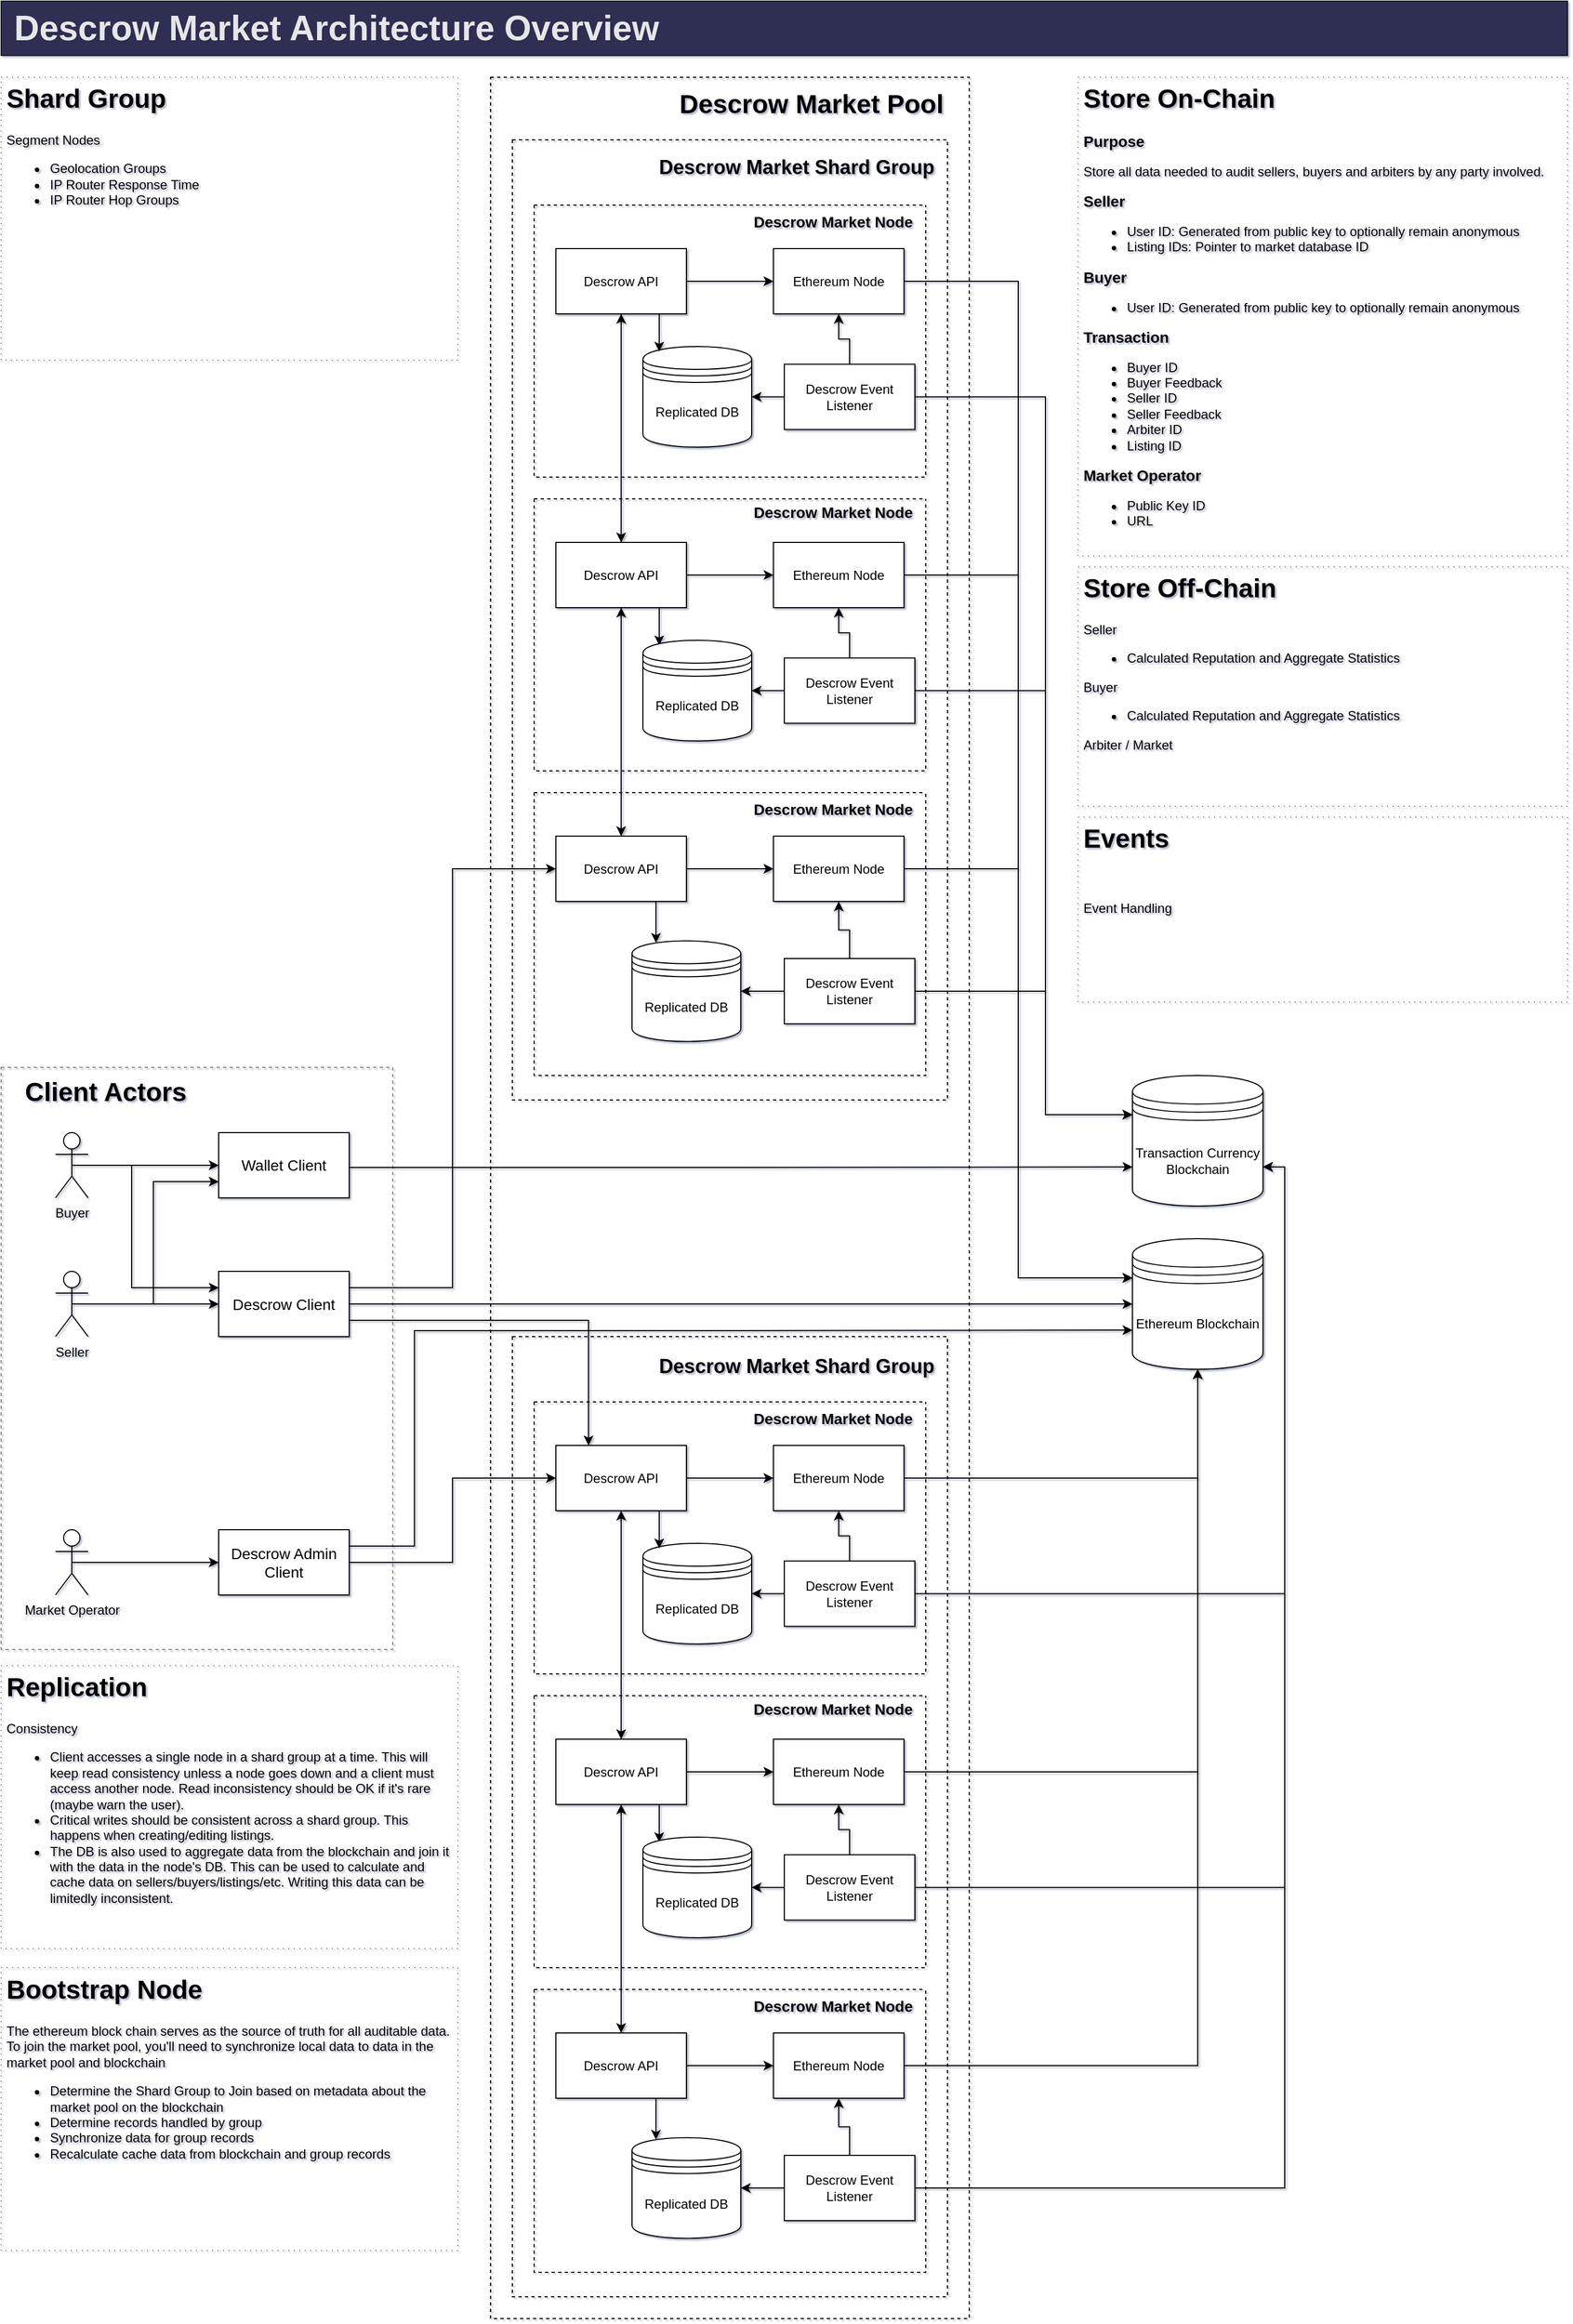 <mxfile version="20.3.0" type="device"><diagram id="4SYXTvYhCKzH0S9V3mdc" name="Page-1"><mxGraphModel dx="2426" dy="3632" grid="1" gridSize="10" guides="1" tooltips="1" connect="1" arrows="1" fold="1" page="1" pageScale="1" pageWidth="850" pageHeight="1100" background="none" math="0" shadow="1"><root><mxCell id="0"/><mxCell id="1" parent="0"/><mxCell id="bX6-dXNPpGpd5741K65w-1" value="" style="whiteSpace=wrap;html=1;dashed=1;fontSize=14;fillColor=none;strokeColor=#878787;" vertex="1" parent="1"><mxGeometry x="20" y="-1200" width="360" height="535" as="geometry"/></mxCell><mxCell id="hU6dBp0h9KIgF-U4AlRv-44" value="" style="whiteSpace=wrap;html=1;dashed=1;fontSize=14;fillColor=none;strokeColor=#000000;" parent="1" vertex="1"><mxGeometry x="470" y="-2110" width="440" height="2060" as="geometry"/></mxCell><mxCell id="CXzWnXxWSU0eWp2F25f5-41" value="" style="whiteSpace=wrap;html=1;dashed=1;fontSize=14;fillColor=none;" parent="1" vertex="1"><mxGeometry x="490" y="-952.5" width="400" height="882.5" as="geometry"/></mxCell><mxCell id="CXzWnXxWSU0eWp2F25f5-1" value="Ethereum Blockchain" style="shape=datastore;whiteSpace=wrap;html=1;" parent="1" vertex="1"><mxGeometry x="1060" y="-1042.5" width="120" height="120" as="geometry"/></mxCell><mxCell id="CXzWnXxWSU0eWp2F25f5-3" value="&lt;h1&gt;Store On-Chain&lt;/h1&gt;&lt;p&gt;&lt;span style=&quot;font-size: 14px;&quot;&gt;&lt;b&gt;Purpose&lt;/b&gt;&lt;/span&gt;&lt;/p&gt;&lt;p&gt;Store all data needed to audit sellers, buyers and arbiters by any party involved.&lt;/p&gt;&lt;p&gt;&lt;b&gt;&lt;font style=&quot;font-size: 14px;&quot;&gt;Seller&lt;/font&gt;&lt;/b&gt;&lt;/p&gt;&lt;p&gt;&lt;/p&gt;&lt;ul&gt;&lt;li&gt;User ID: Generated from public key to optionally remain anonymous&lt;/li&gt;&lt;li&gt;Listing IDs: Pointer to market database ID&lt;/li&gt;&lt;/ul&gt;&lt;p&gt;&lt;/p&gt;&lt;p&gt;&lt;b&gt;&lt;font style=&quot;font-size: 14px;&quot;&gt;Buyer&lt;/font&gt;&lt;/b&gt;&lt;/p&gt;&lt;ul&gt;&lt;li&gt;User ID: Generated from public key to optionally remain anonymous&lt;/li&gt;&lt;/ul&gt;&lt;p&gt;&lt;b&gt;&lt;font style=&quot;font-size: 14px;&quot;&gt;Transaction&lt;/font&gt;&lt;/b&gt;&lt;/p&gt;&lt;p&gt;&lt;/p&gt;&lt;ul&gt;&lt;li&gt;Buyer ID&lt;/li&gt;&lt;li&gt;Buyer Feedback&lt;/li&gt;&lt;li&gt;Seller ID&lt;/li&gt;&lt;li&gt;Seller Feedback&lt;/li&gt;&lt;li&gt;Arbiter ID&lt;/li&gt;&lt;li&gt;Listing ID&lt;/li&gt;&lt;/ul&gt;&lt;p&gt;&lt;/p&gt;&lt;p&gt;&lt;span style=&quot;font-size: 14px;&quot;&gt;&lt;b&gt;Market Operator&lt;/b&gt;&lt;/span&gt;&lt;/p&gt;&lt;p&gt;&lt;/p&gt;&lt;ul&gt;&lt;li&gt;Public Key ID&lt;/li&gt;&lt;li&gt;URL&lt;/li&gt;&lt;/ul&gt;&lt;p&gt;&lt;/p&gt;" style="text;html=1;fillColor=none;spacing=5;spacingTop=-20;whiteSpace=wrap;overflow=hidden;dashed=1;dashPattern=1 4;strokeColor=#878787;" parent="1" vertex="1"><mxGeometry x="1010" y="-2110" width="450" height="440" as="geometry"/></mxCell><mxCell id="rEeF9iGyH6-HWNjxxXI2-4" style="edgeStyle=orthogonalEdgeStyle;rounded=0;orthogonalLoop=1;jettySize=auto;html=1;exitX=0.5;exitY=0.5;exitDx=0;exitDy=0;exitPerimeter=0;entryX=0;entryY=0.5;entryDx=0;entryDy=0;" parent="1" source="CXzWnXxWSU0eWp2F25f5-11" target="CXzWnXxWSU0eWp2F25f5-84" edge="1"><mxGeometry relative="1" as="geometry"/></mxCell><mxCell id="rEeF9iGyH6-HWNjxxXI2-9" style="edgeStyle=orthogonalEdgeStyle;rounded=0;orthogonalLoop=1;jettySize=auto;html=1;exitX=0.5;exitY=0.5;exitDx=0;exitDy=0;exitPerimeter=0;entryX=0;entryY=0.25;entryDx=0;entryDy=0;" parent="1" source="CXzWnXxWSU0eWp2F25f5-11" target="CXzWnXxWSU0eWp2F25f5-27" edge="1"><mxGeometry relative="1" as="geometry"><Array as="points"><mxPoint x="140" y="-1110"/><mxPoint x="140" y="-997"/></Array></mxGeometry></mxCell><mxCell id="CXzWnXxWSU0eWp2F25f5-11" value="Buyer" style="shape=umlActor;verticalLabelPosition=bottom;verticalAlign=top;html=1;outlineConnect=0;" parent="1" vertex="1"><mxGeometry x="70" y="-1140" width="30" height="60" as="geometry"/></mxCell><mxCell id="rEeF9iGyH6-HWNjxxXI2-5" style="edgeStyle=orthogonalEdgeStyle;rounded=0;orthogonalLoop=1;jettySize=auto;html=1;exitX=0.5;exitY=0.5;exitDx=0;exitDy=0;exitPerimeter=0;entryX=0;entryY=0.5;entryDx=0;entryDy=0;" parent="1" source="CXzWnXxWSU0eWp2F25f5-13" target="CXzWnXxWSU0eWp2F25f5-27" edge="1"><mxGeometry relative="1" as="geometry"/></mxCell><mxCell id="rEeF9iGyH6-HWNjxxXI2-7" style="edgeStyle=orthogonalEdgeStyle;rounded=0;orthogonalLoop=1;jettySize=auto;html=1;exitX=0.5;exitY=0.5;exitDx=0;exitDy=0;exitPerimeter=0;entryX=0;entryY=0.75;entryDx=0;entryDy=0;" parent="1" source="CXzWnXxWSU0eWp2F25f5-13" target="CXzWnXxWSU0eWp2F25f5-84" edge="1"><mxGeometry relative="1" as="geometry"/></mxCell><mxCell id="CXzWnXxWSU0eWp2F25f5-13" value="Seller" style="shape=umlActor;verticalLabelPosition=bottom;verticalAlign=top;html=1;outlineConnect=0;" parent="1" vertex="1"><mxGeometry x="70" y="-1012.5" width="30" height="60" as="geometry"/></mxCell><mxCell id="CXzWnXxWSU0eWp2F25f5-15" value="&lt;h1&gt;Store Off-Chain&lt;/h1&gt;&lt;p&gt;Seller&lt;/p&gt;&lt;p&gt;&lt;/p&gt;&lt;ul&gt;&lt;li&gt;&lt;span style=&quot;background-color: initial;&quot;&gt;Calculated Reputation and Aggregate Statistics&lt;/span&gt;&lt;/li&gt;&lt;/ul&gt;&lt;p&gt;&lt;/p&gt;&lt;p&gt;&lt;/p&gt;&lt;p&gt;Buyer&lt;/p&gt;&lt;ul&gt;&lt;li&gt;Calculated Reputation and Aggregate Statistics&lt;/li&gt;&lt;/ul&gt;&lt;p&gt;Arbiter / Market&lt;/p&gt;&lt;p&gt;&lt;br&gt;&lt;/p&gt;&lt;p&gt;&lt;br&gt;&lt;/p&gt;" style="text;html=1;fillColor=none;spacing=5;spacingTop=-20;whiteSpace=wrap;overflow=hidden;dashed=1;dashPattern=1 4;strokeColor=#878787;" parent="1" vertex="1"><mxGeometry x="1010" y="-1660" width="450" height="220" as="geometry"/></mxCell><mxCell id="CXzWnXxWSU0eWp2F25f5-31" style="edgeStyle=orthogonalEdgeStyle;orthogonalLoop=1;jettySize=auto;html=1;exitX=1;exitY=0.5;exitDx=0;exitDy=0;entryX=0;entryY=0.5;entryDx=0;entryDy=0;fontSize=14;rounded=0;" parent="1" source="CXzWnXxWSU0eWp2F25f5-27" target="CXzWnXxWSU0eWp2F25f5-1" edge="1"><mxGeometry relative="1" as="geometry"/></mxCell><mxCell id="CXzWnXxWSU0eWp2F25f5-80" style="edgeStyle=orthogonalEdgeStyle;orthogonalLoop=1;jettySize=auto;html=1;exitX=1;exitY=0.75;exitDx=0;exitDy=0;entryX=0.25;entryY=0;entryDx=0;entryDy=0;fontSize=14;rounded=0;" parent="1" source="CXzWnXxWSU0eWp2F25f5-27" target="CXzWnXxWSU0eWp2F25f5-21" edge="1"><mxGeometry relative="1" as="geometry"/></mxCell><mxCell id="hU6dBp0h9KIgF-U4AlRv-48" style="edgeStyle=orthogonalEdgeStyle;orthogonalLoop=1;jettySize=auto;html=1;exitX=1;exitY=0.25;exitDx=0;exitDy=0;entryX=0;entryY=0.5;entryDx=0;entryDy=0;fontSize=24;rounded=0;" parent="1" source="CXzWnXxWSU0eWp2F25f5-27" target="hU6dBp0h9KIgF-U4AlRv-24" edge="1"><mxGeometry relative="1" as="geometry"/></mxCell><mxCell id="CXzWnXxWSU0eWp2F25f5-27" value="&lt;span style=&quot;font-weight: normal;&quot;&gt;Descrow Client&lt;/span&gt;" style="whiteSpace=wrap;html=1;fontSize=14;fontStyle=1;" parent="1" vertex="1"><mxGeometry x="220" y="-1012.5" width="120" height="60" as="geometry"/></mxCell><mxCell id="CXzWnXxWSU0eWp2F25f5-37" value="" style="swimlane;startSize=0;fontSize=14;dashed=1;fillColor=none;" parent="1" vertex="1"><mxGeometry x="510" y="-892.5" width="360" height="250" as="geometry"/></mxCell><mxCell id="CXzWnXxWSU0eWp2F25f5-21" value="Descrow API" style="whiteSpace=wrap;html=1;" parent="CXzWnXxWSU0eWp2F25f5-37" vertex="1"><mxGeometry x="20" y="40" width="120" height="60" as="geometry"/></mxCell><mxCell id="CXzWnXxWSU0eWp2F25f5-10" value="Ethereum Node" style="whiteSpace=wrap;html=1;" parent="CXzWnXxWSU0eWp2F25f5-37" vertex="1"><mxGeometry x="220" y="40" width="120" height="60" as="geometry"/></mxCell><mxCell id="CXzWnXxWSU0eWp2F25f5-33" style="edgeStyle=orthogonalEdgeStyle;orthogonalLoop=1;jettySize=auto;html=1;exitX=1;exitY=0.5;exitDx=0;exitDy=0;entryX=0;entryY=0.5;entryDx=0;entryDy=0;fontSize=14;rounded=0;" parent="CXzWnXxWSU0eWp2F25f5-37" source="CXzWnXxWSU0eWp2F25f5-21" target="CXzWnXxWSU0eWp2F25f5-10" edge="1"><mxGeometry relative="1" as="geometry"/></mxCell><mxCell id="CXzWnXxWSU0eWp2F25f5-2" value="Replicated DB" style="shape=datastore;whiteSpace=wrap;html=1;" parent="CXzWnXxWSU0eWp2F25f5-37" vertex="1"><mxGeometry x="100" y="130" width="100" height="92.5" as="geometry"/></mxCell><mxCell id="CXzWnXxWSU0eWp2F25f5-38" value="&lt;b&gt;Descrow Market Node&lt;/b&gt;" style="text;html=1;strokeColor=none;fillColor=none;align=right;verticalAlign=middle;whiteSpace=wrap;fontSize=14;" parent="CXzWnXxWSU0eWp2F25f5-37" vertex="1"><mxGeometry x="200" width="150" height="30" as="geometry"/></mxCell><mxCell id="CXzWnXxWSU0eWp2F25f5-90" style="edgeStyle=orthogonalEdgeStyle;orthogonalLoop=1;jettySize=auto;html=1;exitX=0.75;exitY=1;exitDx=0;exitDy=0;entryX=0.15;entryY=0.05;entryDx=0;entryDy=0;fontSize=14;entryPerimeter=0;rounded=0;" parent="CXzWnXxWSU0eWp2F25f5-37" source="CXzWnXxWSU0eWp2F25f5-21" target="CXzWnXxWSU0eWp2F25f5-2" edge="1"><mxGeometry relative="1" as="geometry"><mxPoint x="110" y="120" as="sourcePoint"/><mxPoint x="110" y="330" as="targetPoint"/></mxGeometry></mxCell><mxCell id="CXzWnXxWSU0eWp2F25f5-134" style="edgeStyle=orthogonalEdgeStyle;orthogonalLoop=1;jettySize=auto;html=1;exitX=0.5;exitY=0;exitDx=0;exitDy=0;entryX=0.5;entryY=1;entryDx=0;entryDy=0;fontSize=16;rounded=0;" parent="CXzWnXxWSU0eWp2F25f5-37" source="CXzWnXxWSU0eWp2F25f5-132" target="CXzWnXxWSU0eWp2F25f5-10" edge="1"><mxGeometry relative="1" as="geometry"/></mxCell><mxCell id="CXzWnXxWSU0eWp2F25f5-132" value="Descrow Event Listener" style="whiteSpace=wrap;html=1;" parent="CXzWnXxWSU0eWp2F25f5-37" vertex="1"><mxGeometry x="230" y="146.25" width="120" height="60" as="geometry"/></mxCell><mxCell id="CXzWnXxWSU0eWp2F25f5-133" style="edgeStyle=orthogonalEdgeStyle;orthogonalLoop=1;jettySize=auto;html=1;exitX=0;exitY=0.5;exitDx=0;exitDy=0;entryX=1;entryY=0.5;entryDx=0;entryDy=0;fontSize=16;rounded=0;" parent="CXzWnXxWSU0eWp2F25f5-37" source="CXzWnXxWSU0eWp2F25f5-132" target="CXzWnXxWSU0eWp2F25f5-2" edge="1"><mxGeometry relative="1" as="geometry"/></mxCell><mxCell id="CXzWnXxWSU0eWp2F25f5-35" style="edgeStyle=orthogonalEdgeStyle;orthogonalLoop=1;jettySize=auto;html=1;exitX=1;exitY=0.5;exitDx=0;exitDy=0;entryX=0.5;entryY=1;entryDx=0;entryDy=0;fontSize=14;rounded=0;" parent="1" source="CXzWnXxWSU0eWp2F25f5-10" target="CXzWnXxWSU0eWp2F25f5-1" edge="1"><mxGeometry relative="1" as="geometry"/></mxCell><mxCell id="CXzWnXxWSU0eWp2F25f5-42" value="&lt;b style=&quot;font-size: 18px;&quot;&gt;&lt;font style=&quot;font-size: 18px;&quot;&gt;Descrow Market Shard Group&lt;/font&gt;&lt;/b&gt;" style="text;html=1;strokeColor=none;fillColor=none;align=right;verticalAlign=middle;whiteSpace=wrap;fontSize=18;" parent="1" vertex="1"><mxGeometry x="620" y="-940" width="260" height="30" as="geometry"/></mxCell><mxCell id="CXzWnXxWSU0eWp2F25f5-57" value="" style="swimlane;startSize=0;fontSize=14;dashed=1;fillColor=none;" parent="1" vertex="1"><mxGeometry x="510" y="-622.5" width="360" height="250" as="geometry"/></mxCell><mxCell id="CXzWnXxWSU0eWp2F25f5-135" style="edgeStyle=orthogonalEdgeStyle;orthogonalLoop=1;jettySize=auto;html=1;exitX=0.75;exitY=1;exitDx=0;exitDy=0;entryX=0.15;entryY=0.05;entryDx=0;entryDy=0;entryPerimeter=0;fontSize=16;rounded=0;" parent="CXzWnXxWSU0eWp2F25f5-57" source="CXzWnXxWSU0eWp2F25f5-58" target="CXzWnXxWSU0eWp2F25f5-62" edge="1"><mxGeometry relative="1" as="geometry"/></mxCell><mxCell id="CXzWnXxWSU0eWp2F25f5-58" value="Descrow API" style="whiteSpace=wrap;html=1;" parent="CXzWnXxWSU0eWp2F25f5-57" vertex="1"><mxGeometry x="20" y="40" width="120" height="60" as="geometry"/></mxCell><mxCell id="CXzWnXxWSU0eWp2F25f5-59" value="Ethereum Node" style="whiteSpace=wrap;html=1;" parent="CXzWnXxWSU0eWp2F25f5-57" vertex="1"><mxGeometry x="220" y="40" width="120" height="60" as="geometry"/></mxCell><mxCell id="CXzWnXxWSU0eWp2F25f5-60" style="edgeStyle=orthogonalEdgeStyle;orthogonalLoop=1;jettySize=auto;html=1;exitX=1;exitY=0.5;exitDx=0;exitDy=0;entryX=0;entryY=0.5;entryDx=0;entryDy=0;fontSize=14;rounded=0;" parent="CXzWnXxWSU0eWp2F25f5-57" source="CXzWnXxWSU0eWp2F25f5-58" target="CXzWnXxWSU0eWp2F25f5-59" edge="1"><mxGeometry relative="1" as="geometry"/></mxCell><mxCell id="CXzWnXxWSU0eWp2F25f5-62" value="Replicated DB" style="shape=datastore;whiteSpace=wrap;html=1;" parent="CXzWnXxWSU0eWp2F25f5-57" vertex="1"><mxGeometry x="100" y="130" width="100" height="92.5" as="geometry"/></mxCell><mxCell id="CXzWnXxWSU0eWp2F25f5-142" style="edgeStyle=orthogonalEdgeStyle;orthogonalLoop=1;jettySize=auto;html=1;exitX=0.5;exitY=0;exitDx=0;exitDy=0;entryX=0.5;entryY=1;entryDx=0;entryDy=0;fontSize=16;rounded=0;" parent="CXzWnXxWSU0eWp2F25f5-57" source="CXzWnXxWSU0eWp2F25f5-136" target="CXzWnXxWSU0eWp2F25f5-59" edge="1"><mxGeometry relative="1" as="geometry"/></mxCell><mxCell id="CXzWnXxWSU0eWp2F25f5-143" style="edgeStyle=orthogonalEdgeStyle;orthogonalLoop=1;jettySize=auto;html=1;exitX=0;exitY=0.5;exitDx=0;exitDy=0;entryX=1;entryY=0.5;entryDx=0;entryDy=0;fontSize=16;rounded=0;" parent="CXzWnXxWSU0eWp2F25f5-57" source="CXzWnXxWSU0eWp2F25f5-136" target="CXzWnXxWSU0eWp2F25f5-62" edge="1"><mxGeometry relative="1" as="geometry"/></mxCell><mxCell id="CXzWnXxWSU0eWp2F25f5-136" value="Descrow Event Listener" style="whiteSpace=wrap;html=1;" parent="CXzWnXxWSU0eWp2F25f5-57" vertex="1"><mxGeometry x="230" y="146.25" width="120" height="60" as="geometry"/></mxCell><mxCell id="hU6dBp0h9KIgF-U4AlRv-46" value="Descrow Market Node" style="text;html=1;strokeColor=none;fillColor=none;align=right;verticalAlign=middle;whiteSpace=wrap;fontSize=14;fontStyle=1;" parent="CXzWnXxWSU0eWp2F25f5-57" vertex="1"><mxGeometry x="200" y="-2.5" width="150" height="30" as="geometry"/></mxCell><mxCell id="CXzWnXxWSU0eWp2F25f5-71" value="" style="swimlane;startSize=0;fontSize=14;dashed=1;fillColor=none;" parent="1" vertex="1"><mxGeometry x="510" y="-352.5" width="360" height="260" as="geometry"/></mxCell><mxCell id="CXzWnXxWSU0eWp2F25f5-72" value="Descrow API" style="whiteSpace=wrap;html=1;" parent="CXzWnXxWSU0eWp2F25f5-71" vertex="1"><mxGeometry x="20" y="40" width="120" height="60" as="geometry"/></mxCell><mxCell id="CXzWnXxWSU0eWp2F25f5-73" value="Ethereum Node" style="whiteSpace=wrap;html=1;" parent="CXzWnXxWSU0eWp2F25f5-71" vertex="1"><mxGeometry x="220" y="40" width="120" height="60" as="geometry"/></mxCell><mxCell id="CXzWnXxWSU0eWp2F25f5-74" style="edgeStyle=orthogonalEdgeStyle;orthogonalLoop=1;jettySize=auto;html=1;exitX=1;exitY=0.5;exitDx=0;exitDy=0;entryX=0;entryY=0.5;entryDx=0;entryDy=0;fontSize=14;rounded=0;" parent="CXzWnXxWSU0eWp2F25f5-71" source="CXzWnXxWSU0eWp2F25f5-72" target="CXzWnXxWSU0eWp2F25f5-73" edge="1"><mxGeometry relative="1" as="geometry"/></mxCell><mxCell id="CXzWnXxWSU0eWp2F25f5-75" style="edgeStyle=orthogonalEdgeStyle;orthogonalLoop=1;jettySize=auto;html=1;exitX=0.75;exitY=1;exitDx=0;exitDy=0;entryX=0.22;entryY=0.019;entryDx=0;entryDy=0;fontSize=14;entryPerimeter=0;rounded=0;" parent="CXzWnXxWSU0eWp2F25f5-71" source="CXzWnXxWSU0eWp2F25f5-72" target="CXzWnXxWSU0eWp2F25f5-76" edge="1"><mxGeometry relative="1" as="geometry"/></mxCell><mxCell id="CXzWnXxWSU0eWp2F25f5-76" value="Replicated DB" style="shape=datastore;whiteSpace=wrap;html=1;" parent="CXzWnXxWSU0eWp2F25f5-71" vertex="1"><mxGeometry x="90" y="136.25" width="100" height="92.5" as="geometry"/></mxCell><mxCell id="CXzWnXxWSU0eWp2F25f5-77" value="Descrow Market Node" style="text;html=1;strokeColor=none;fillColor=none;align=center;verticalAlign=middle;whiteSpace=wrap;fontSize=14;fontStyle=1;" parent="CXzWnXxWSU0eWp2F25f5-71" vertex="1"><mxGeometry x="200" width="150" height="30" as="geometry"/></mxCell><mxCell id="CXzWnXxWSU0eWp2F25f5-137" value="Descrow Event Listener" style="whiteSpace=wrap;html=1;" parent="CXzWnXxWSU0eWp2F25f5-71" vertex="1"><mxGeometry x="230" y="152.5" width="120" height="60" as="geometry"/></mxCell><mxCell id="CXzWnXxWSU0eWp2F25f5-140" style="edgeStyle=orthogonalEdgeStyle;orthogonalLoop=1;jettySize=auto;html=1;exitX=0;exitY=0.5;exitDx=0;exitDy=0;entryX=1;entryY=0.5;entryDx=0;entryDy=0;fontSize=16;rounded=0;" parent="CXzWnXxWSU0eWp2F25f5-71" source="CXzWnXxWSU0eWp2F25f5-137" target="CXzWnXxWSU0eWp2F25f5-76" edge="1"><mxGeometry relative="1" as="geometry"/></mxCell><mxCell id="CXzWnXxWSU0eWp2F25f5-141" style="edgeStyle=orthogonalEdgeStyle;orthogonalLoop=1;jettySize=auto;html=1;exitX=0.5;exitY=0;exitDx=0;exitDy=0;entryX=0.5;entryY=1;entryDx=0;entryDy=0;fontSize=16;rounded=0;" parent="CXzWnXxWSU0eWp2F25f5-71" source="CXzWnXxWSU0eWp2F25f5-137" target="CXzWnXxWSU0eWp2F25f5-73" edge="1"><mxGeometry relative="1" as="geometry"/></mxCell><mxCell id="CXzWnXxWSU0eWp2F25f5-83" value="Transaction Currency Blockchain" style="shape=datastore;whiteSpace=wrap;html=1;" parent="1" vertex="1"><mxGeometry x="1060" y="-1192.5" width="120" height="120" as="geometry"/></mxCell><mxCell id="CXzWnXxWSU0eWp2F25f5-96" style="edgeStyle=orthogonalEdgeStyle;orthogonalLoop=1;jettySize=auto;html=1;exitX=1;exitY=0.5;exitDx=0;exitDy=0;entryX=0;entryY=0.7;entryDx=0;entryDy=0;fontSize=16;rounded=0;" parent="1" source="CXzWnXxWSU0eWp2F25f5-84" target="CXzWnXxWSU0eWp2F25f5-83" edge="1"><mxGeometry relative="1" as="geometry"><Array as="points"><mxPoint x="340" y="-1108"/><mxPoint x="700" y="-1108"/></Array></mxGeometry></mxCell><mxCell id="CXzWnXxWSU0eWp2F25f5-84" value="Wallet Client" style="whiteSpace=wrap;html=1;fontSize=14;" parent="1" vertex="1"><mxGeometry x="220" y="-1140" width="120" height="60" as="geometry"/></mxCell><mxCell id="CXzWnXxWSU0eWp2F25f5-85" style="edgeStyle=orthogonalEdgeStyle;orthogonalLoop=1;jettySize=auto;html=1;exitX=1;exitY=0.5;exitDx=0;exitDy=0;entryX=0.5;entryY=1;entryDx=0;entryDy=0;fontSize=14;rounded=0;" parent="1" source="CXzWnXxWSU0eWp2F25f5-59" target="CXzWnXxWSU0eWp2F25f5-1" edge="1"><mxGeometry relative="1" as="geometry"/></mxCell><mxCell id="CXzWnXxWSU0eWp2F25f5-86" style="edgeStyle=orthogonalEdgeStyle;orthogonalLoop=1;jettySize=auto;html=1;exitX=1;exitY=0.5;exitDx=0;exitDy=0;fontSize=14;entryX=0.5;entryY=1;entryDx=0;entryDy=0;rounded=0;" parent="1" source="CXzWnXxWSU0eWp2F25f5-73" target="CXzWnXxWSU0eWp2F25f5-1" edge="1"><mxGeometry relative="1" as="geometry"><mxPoint x="970" y="-920" as="targetPoint"/></mxGeometry></mxCell><mxCell id="CXzWnXxWSU0eWp2F25f5-34" style="edgeStyle=orthogonalEdgeStyle;orthogonalLoop=1;jettySize=auto;html=1;exitX=0.5;exitY=1;exitDx=0;exitDy=0;entryX=0.5;entryY=0;entryDx=0;entryDy=0;fontSize=14;rounded=0;" parent="1" source="CXzWnXxWSU0eWp2F25f5-21" target="CXzWnXxWSU0eWp2F25f5-58" edge="1"><mxGeometry relative="1" as="geometry"/></mxCell><mxCell id="CXzWnXxWSU0eWp2F25f5-91" style="edgeStyle=orthogonalEdgeStyle;orthogonalLoop=1;jettySize=auto;html=1;exitX=0.5;exitY=0;exitDx=0;exitDy=0;entryX=0.5;entryY=1;entryDx=0;entryDy=0;fontSize=14;rounded=0;" parent="1" source="CXzWnXxWSU0eWp2F25f5-58" target="CXzWnXxWSU0eWp2F25f5-21" edge="1"><mxGeometry relative="1" as="geometry"/></mxCell><mxCell id="CXzWnXxWSU0eWp2F25f5-92" style="edgeStyle=orthogonalEdgeStyle;orthogonalLoop=1;jettySize=auto;html=1;exitX=0.5;exitY=1;exitDx=0;exitDy=0;entryX=0.5;entryY=0;entryDx=0;entryDy=0;fontSize=14;rounded=0;" parent="1" source="CXzWnXxWSU0eWp2F25f5-58" target="CXzWnXxWSU0eWp2F25f5-72" edge="1"><mxGeometry relative="1" as="geometry"/></mxCell><mxCell id="CXzWnXxWSU0eWp2F25f5-93" style="edgeStyle=orthogonalEdgeStyle;orthogonalLoop=1;jettySize=auto;html=1;exitX=0.5;exitY=0;exitDx=0;exitDy=0;entryX=0.5;entryY=1;entryDx=0;entryDy=0;fontSize=14;rounded=0;" parent="1" source="CXzWnXxWSU0eWp2F25f5-72" target="CXzWnXxWSU0eWp2F25f5-58" edge="1"><mxGeometry relative="1" as="geometry"/></mxCell><mxCell id="CXzWnXxWSU0eWp2F25f5-99" style="edgeStyle=orthogonalEdgeStyle;orthogonalLoop=1;jettySize=auto;html=1;exitX=0.5;exitY=0.5;exitDx=0;exitDy=0;exitPerimeter=0;entryX=0;entryY=0.5;entryDx=0;entryDy=0;fontSize=16;rounded=0;" parent="1" source="CXzWnXxWSU0eWp2F25f5-14" target="CXzWnXxWSU0eWp2F25f5-98" edge="1"><mxGeometry relative="1" as="geometry"/></mxCell><mxCell id="CXzWnXxWSU0eWp2F25f5-14" value="Market Operator" style="shape=umlActor;verticalLabelPosition=bottom;verticalAlign=top;html=1;outlineConnect=0;" parent="1" vertex="1"><mxGeometry x="70" y="-775" width="30" height="60" as="geometry"/></mxCell><mxCell id="CXzWnXxWSU0eWp2F25f5-100" style="edgeStyle=orthogonalEdgeStyle;orthogonalLoop=1;jettySize=auto;html=1;exitX=1;exitY=0.5;exitDx=0;exitDy=0;entryX=0;entryY=0.5;entryDx=0;entryDy=0;fontSize=16;rounded=0;" parent="1" source="CXzWnXxWSU0eWp2F25f5-98" target="CXzWnXxWSU0eWp2F25f5-21" edge="1"><mxGeometry relative="1" as="geometry"/></mxCell><mxCell id="tn50CJPxoKOETZfmNagI-6" style="edgeStyle=orthogonalEdgeStyle;rounded=0;orthogonalLoop=1;jettySize=auto;html=1;exitX=1;exitY=0.25;exitDx=0;exitDy=0;entryX=0;entryY=0.7;entryDx=0;entryDy=0;fontSize=32;endArrow=classic;startSize=6;endSize=6;endFill=1;" parent="1" source="CXzWnXxWSU0eWp2F25f5-98" target="CXzWnXxWSU0eWp2F25f5-1" edge="1"><mxGeometry relative="1" as="geometry"><Array as="points"><mxPoint x="400" y="-760"/><mxPoint x="400" y="-958"/><mxPoint x="700" y="-958"/></Array></mxGeometry></mxCell><mxCell id="CXzWnXxWSU0eWp2F25f5-98" value="Descrow Admin Client" style="whiteSpace=wrap;html=1;fontSize=14;" parent="1" vertex="1"><mxGeometry x="220" y="-775" width="120" height="60" as="geometry"/></mxCell><mxCell id="CXzWnXxWSU0eWp2F25f5-101" value="&lt;h1&gt;Replication&lt;/h1&gt;&lt;p&gt;Consistency&lt;/p&gt;&lt;p&gt;&lt;/p&gt;&lt;ul&gt;&lt;li&gt;Client accesses a single node in a shard group at a time. This will keep read consistency unless a node goes down and a client must access another node. Read inconsistency should be OK if it's rare (maybe warn the user).&lt;/li&gt;&lt;li&gt;Critical writes should be consistent across a shard group. This happens when creating/editing listings.&lt;/li&gt;&lt;li&gt;The DB is also used to aggregate data from the blockchain and join it with the data in the node's DB. This can be used to calculate and cache data on sellers/buyers/listings/etc. Writing this data can be limitedly inconsistent.&lt;/li&gt;&lt;/ul&gt;&lt;p&gt;&lt;/p&gt;" style="text;html=1;fillColor=none;spacing=5;spacingTop=-20;whiteSpace=wrap;overflow=hidden;dashed=1;dashPattern=1 4;strokeColor=#878787;fillStyle=auto;gradientColor=none;" parent="1" vertex="1"><mxGeometry x="20" y="-650" width="420" height="260" as="geometry"/></mxCell><mxCell id="hU6dBp0h9KIgF-U4AlRv-1" value="" style="whiteSpace=wrap;html=1;dashed=1;fontSize=14;fillColor=none;" parent="1" vertex="1"><mxGeometry x="490" y="-2052.5" width="400" height="882.5" as="geometry"/></mxCell><mxCell id="hU6dBp0h9KIgF-U4AlRv-2" value="" style="swimlane;startSize=0;fontSize=14;dashed=1;fillColor=none;" parent="1" vertex="1"><mxGeometry x="510" y="-1992.5" width="360" height="250" as="geometry"/></mxCell><mxCell id="hU6dBp0h9KIgF-U4AlRv-3" value="Descrow API" style="whiteSpace=wrap;html=1;" parent="hU6dBp0h9KIgF-U4AlRv-2" vertex="1"><mxGeometry x="20" y="40" width="120" height="60" as="geometry"/></mxCell><mxCell id="hU6dBp0h9KIgF-U4AlRv-4" value="Ethereum Node" style="whiteSpace=wrap;html=1;" parent="hU6dBp0h9KIgF-U4AlRv-2" vertex="1"><mxGeometry x="220" y="40" width="120" height="60" as="geometry"/></mxCell><mxCell id="hU6dBp0h9KIgF-U4AlRv-5" style="edgeStyle=orthogonalEdgeStyle;orthogonalLoop=1;jettySize=auto;html=1;exitX=1;exitY=0.5;exitDx=0;exitDy=0;entryX=0;entryY=0.5;entryDx=0;entryDy=0;fontSize=14;rounded=0;" parent="hU6dBp0h9KIgF-U4AlRv-2" source="hU6dBp0h9KIgF-U4AlRv-3" target="hU6dBp0h9KIgF-U4AlRv-4" edge="1"><mxGeometry relative="1" as="geometry"/></mxCell><mxCell id="hU6dBp0h9KIgF-U4AlRv-6" value="Replicated DB" style="shape=datastore;whiteSpace=wrap;html=1;" parent="hU6dBp0h9KIgF-U4AlRv-2" vertex="1"><mxGeometry x="100" y="130" width="100" height="92.5" as="geometry"/></mxCell><mxCell id="hU6dBp0h9KIgF-U4AlRv-7" value="Descrow Market Node" style="text;html=1;strokeColor=none;fillColor=none;align=center;verticalAlign=middle;whiteSpace=wrap;fontSize=14;fontStyle=1;" parent="hU6dBp0h9KIgF-U4AlRv-2" vertex="1"><mxGeometry x="200" width="150" height="30" as="geometry"/></mxCell><mxCell id="hU6dBp0h9KIgF-U4AlRv-8" style="edgeStyle=orthogonalEdgeStyle;orthogonalLoop=1;jettySize=auto;html=1;exitX=0.75;exitY=1;exitDx=0;exitDy=0;entryX=0.15;entryY=0.05;entryDx=0;entryDy=0;fontSize=14;entryPerimeter=0;rounded=0;" parent="hU6dBp0h9KIgF-U4AlRv-2" source="hU6dBp0h9KIgF-U4AlRv-3" target="hU6dBp0h9KIgF-U4AlRv-6" edge="1"><mxGeometry relative="1" as="geometry"><mxPoint x="110" y="120" as="sourcePoint"/><mxPoint x="110" y="330" as="targetPoint"/></mxGeometry></mxCell><mxCell id="hU6dBp0h9KIgF-U4AlRv-9" style="edgeStyle=orthogonalEdgeStyle;orthogonalLoop=1;jettySize=auto;html=1;exitX=0.5;exitY=0;exitDx=0;exitDy=0;entryX=0.5;entryY=1;entryDx=0;entryDy=0;fontSize=16;rounded=0;" parent="hU6dBp0h9KIgF-U4AlRv-2" source="hU6dBp0h9KIgF-U4AlRv-10" target="hU6dBp0h9KIgF-U4AlRv-4" edge="1"><mxGeometry relative="1" as="geometry"/></mxCell><mxCell id="hU6dBp0h9KIgF-U4AlRv-10" value="Descrow Event Listener" style="whiteSpace=wrap;html=1;" parent="hU6dBp0h9KIgF-U4AlRv-2" vertex="1"><mxGeometry x="230" y="146.25" width="120" height="60" as="geometry"/></mxCell><mxCell id="hU6dBp0h9KIgF-U4AlRv-11" style="edgeStyle=orthogonalEdgeStyle;orthogonalLoop=1;jettySize=auto;html=1;exitX=0;exitY=0.5;exitDx=0;exitDy=0;entryX=1;entryY=0.5;entryDx=0;entryDy=0;fontSize=16;rounded=0;" parent="hU6dBp0h9KIgF-U4AlRv-2" source="hU6dBp0h9KIgF-U4AlRv-10" target="hU6dBp0h9KIgF-U4AlRv-6" edge="1"><mxGeometry relative="1" as="geometry"/></mxCell><mxCell id="hU6dBp0h9KIgF-U4AlRv-12" value="&lt;b style=&quot;font-size: 18px;&quot;&gt;&lt;font style=&quot;font-size: 18px;&quot;&gt;Descrow Market Shard Group&lt;/font&gt;&lt;/b&gt;" style="text;html=1;strokeColor=none;fillColor=none;align=right;verticalAlign=middle;whiteSpace=wrap;fontSize=18;" parent="1" vertex="1"><mxGeometry x="610" y="-2042.5" width="270" height="30" as="geometry"/></mxCell><mxCell id="hU6dBp0h9KIgF-U4AlRv-13" value="" style="swimlane;startSize=0;fontSize=14;dashed=1;fillColor=none;" parent="1" vertex="1"><mxGeometry x="510" y="-1722.5" width="360" height="250" as="geometry"/></mxCell><mxCell id="hU6dBp0h9KIgF-U4AlRv-14" style="edgeStyle=orthogonalEdgeStyle;orthogonalLoop=1;jettySize=auto;html=1;exitX=0.75;exitY=1;exitDx=0;exitDy=0;entryX=0.15;entryY=0.05;entryDx=0;entryDy=0;entryPerimeter=0;fontSize=16;rounded=0;" parent="hU6dBp0h9KIgF-U4AlRv-13" source="hU6dBp0h9KIgF-U4AlRv-15" target="hU6dBp0h9KIgF-U4AlRv-18" edge="1"><mxGeometry relative="1" as="geometry"/></mxCell><mxCell id="hU6dBp0h9KIgF-U4AlRv-15" value="Descrow API" style="whiteSpace=wrap;html=1;" parent="hU6dBp0h9KIgF-U4AlRv-13" vertex="1"><mxGeometry x="20" y="40" width="120" height="60" as="geometry"/></mxCell><mxCell id="hU6dBp0h9KIgF-U4AlRv-16" value="Ethereum Node" style="whiteSpace=wrap;html=1;" parent="hU6dBp0h9KIgF-U4AlRv-13" vertex="1"><mxGeometry x="220" y="40" width="120" height="60" as="geometry"/></mxCell><mxCell id="hU6dBp0h9KIgF-U4AlRv-17" style="edgeStyle=orthogonalEdgeStyle;orthogonalLoop=1;jettySize=auto;html=1;exitX=1;exitY=0.5;exitDx=0;exitDy=0;entryX=0;entryY=0.5;entryDx=0;entryDy=0;fontSize=14;rounded=0;" parent="hU6dBp0h9KIgF-U4AlRv-13" source="hU6dBp0h9KIgF-U4AlRv-15" target="hU6dBp0h9KIgF-U4AlRv-16" edge="1"><mxGeometry relative="1" as="geometry"/></mxCell><mxCell id="hU6dBp0h9KIgF-U4AlRv-18" value="Replicated DB" style="shape=datastore;whiteSpace=wrap;html=1;" parent="hU6dBp0h9KIgF-U4AlRv-13" vertex="1"><mxGeometry x="100" y="130" width="100" height="92.5" as="geometry"/></mxCell><mxCell id="hU6dBp0h9KIgF-U4AlRv-19" value="Descrow Market Node" style="text;html=1;strokeColor=none;fillColor=none;align=center;verticalAlign=middle;whiteSpace=wrap;fontSize=14;fontStyle=1;" parent="hU6dBp0h9KIgF-U4AlRv-13" vertex="1"><mxGeometry x="200" y="-2.5" width="150" height="30" as="geometry"/></mxCell><mxCell id="hU6dBp0h9KIgF-U4AlRv-20" style="edgeStyle=orthogonalEdgeStyle;orthogonalLoop=1;jettySize=auto;html=1;exitX=0.5;exitY=0;exitDx=0;exitDy=0;entryX=0.5;entryY=1;entryDx=0;entryDy=0;fontSize=16;rounded=0;" parent="hU6dBp0h9KIgF-U4AlRv-13" source="hU6dBp0h9KIgF-U4AlRv-22" target="hU6dBp0h9KIgF-U4AlRv-16" edge="1"><mxGeometry relative="1" as="geometry"/></mxCell><mxCell id="hU6dBp0h9KIgF-U4AlRv-21" style="edgeStyle=orthogonalEdgeStyle;orthogonalLoop=1;jettySize=auto;html=1;exitX=0;exitY=0.5;exitDx=0;exitDy=0;entryX=1;entryY=0.5;entryDx=0;entryDy=0;fontSize=16;rounded=0;" parent="hU6dBp0h9KIgF-U4AlRv-13" source="hU6dBp0h9KIgF-U4AlRv-22" target="hU6dBp0h9KIgF-U4AlRv-18" edge="1"><mxGeometry relative="1" as="geometry"/></mxCell><mxCell id="hU6dBp0h9KIgF-U4AlRv-22" value="Descrow Event Listener" style="whiteSpace=wrap;html=1;" parent="hU6dBp0h9KIgF-U4AlRv-13" vertex="1"><mxGeometry x="230" y="146.25" width="120" height="60" as="geometry"/></mxCell><mxCell id="hU6dBp0h9KIgF-U4AlRv-23" value="" style="swimlane;startSize=0;fontSize=14;dashed=1;fillColor=none;" parent="1" vertex="1"><mxGeometry x="510" y="-1452.5" width="360" height="260" as="geometry"/></mxCell><mxCell id="hU6dBp0h9KIgF-U4AlRv-24" value="Descrow API" style="whiteSpace=wrap;html=1;" parent="hU6dBp0h9KIgF-U4AlRv-23" vertex="1"><mxGeometry x="20" y="40" width="120" height="60" as="geometry"/></mxCell><mxCell id="hU6dBp0h9KIgF-U4AlRv-25" value="Ethereum Node" style="whiteSpace=wrap;html=1;" parent="hU6dBp0h9KIgF-U4AlRv-23" vertex="1"><mxGeometry x="220" y="40" width="120" height="60" as="geometry"/></mxCell><mxCell id="hU6dBp0h9KIgF-U4AlRv-26" style="edgeStyle=orthogonalEdgeStyle;orthogonalLoop=1;jettySize=auto;html=1;exitX=1;exitY=0.5;exitDx=0;exitDy=0;entryX=0;entryY=0.5;entryDx=0;entryDy=0;fontSize=14;rounded=0;" parent="hU6dBp0h9KIgF-U4AlRv-23" source="hU6dBp0h9KIgF-U4AlRv-24" target="hU6dBp0h9KIgF-U4AlRv-25" edge="1"><mxGeometry relative="1" as="geometry"/></mxCell><mxCell id="hU6dBp0h9KIgF-U4AlRv-27" style="edgeStyle=orthogonalEdgeStyle;orthogonalLoop=1;jettySize=auto;html=1;exitX=0.75;exitY=1;exitDx=0;exitDy=0;entryX=0.22;entryY=0.019;entryDx=0;entryDy=0;fontSize=14;entryPerimeter=0;rounded=0;" parent="hU6dBp0h9KIgF-U4AlRv-23" source="hU6dBp0h9KIgF-U4AlRv-24" target="hU6dBp0h9KIgF-U4AlRv-28" edge="1"><mxGeometry relative="1" as="geometry"/></mxCell><mxCell id="hU6dBp0h9KIgF-U4AlRv-28" value="Replicated DB" style="shape=datastore;whiteSpace=wrap;html=1;" parent="hU6dBp0h9KIgF-U4AlRv-23" vertex="1"><mxGeometry x="90" y="136.25" width="100" height="92.5" as="geometry"/></mxCell><mxCell id="hU6dBp0h9KIgF-U4AlRv-29" value="Descrow Market Node" style="text;html=1;strokeColor=none;fillColor=none;align=center;verticalAlign=middle;whiteSpace=wrap;fontSize=14;fontStyle=1;" parent="hU6dBp0h9KIgF-U4AlRv-23" vertex="1"><mxGeometry x="200" width="150" height="30" as="geometry"/></mxCell><mxCell id="hU6dBp0h9KIgF-U4AlRv-30" value="Descrow Event Listener" style="whiteSpace=wrap;html=1;" parent="hU6dBp0h9KIgF-U4AlRv-23" vertex="1"><mxGeometry x="230" y="152.5" width="120" height="60" as="geometry"/></mxCell><mxCell id="hU6dBp0h9KIgF-U4AlRv-31" style="edgeStyle=orthogonalEdgeStyle;orthogonalLoop=1;jettySize=auto;html=1;exitX=0;exitY=0.5;exitDx=0;exitDy=0;entryX=1;entryY=0.5;entryDx=0;entryDy=0;fontSize=16;rounded=0;" parent="hU6dBp0h9KIgF-U4AlRv-23" source="hU6dBp0h9KIgF-U4AlRv-30" target="hU6dBp0h9KIgF-U4AlRv-28" edge="1"><mxGeometry relative="1" as="geometry"/></mxCell><mxCell id="hU6dBp0h9KIgF-U4AlRv-32" style="edgeStyle=orthogonalEdgeStyle;orthogonalLoop=1;jettySize=auto;html=1;exitX=0.5;exitY=0;exitDx=0;exitDy=0;entryX=0.5;entryY=1;entryDx=0;entryDy=0;fontSize=16;rounded=0;" parent="hU6dBp0h9KIgF-U4AlRv-23" source="hU6dBp0h9KIgF-U4AlRv-30" target="hU6dBp0h9KIgF-U4AlRv-25" edge="1"><mxGeometry relative="1" as="geometry"/></mxCell><mxCell id="hU6dBp0h9KIgF-U4AlRv-33" style="edgeStyle=orthogonalEdgeStyle;orthogonalLoop=1;jettySize=auto;html=1;exitX=0.5;exitY=1;exitDx=0;exitDy=0;entryX=0.5;entryY=0;entryDx=0;entryDy=0;fontSize=14;rounded=0;" parent="1" source="hU6dBp0h9KIgF-U4AlRv-3" target="hU6dBp0h9KIgF-U4AlRv-15" edge="1"><mxGeometry relative="1" as="geometry"/></mxCell><mxCell id="hU6dBp0h9KIgF-U4AlRv-34" style="edgeStyle=orthogonalEdgeStyle;orthogonalLoop=1;jettySize=auto;html=1;exitX=0.5;exitY=0;exitDx=0;exitDy=0;entryX=0.5;entryY=1;entryDx=0;entryDy=0;fontSize=14;rounded=0;" parent="1" source="hU6dBp0h9KIgF-U4AlRv-15" target="hU6dBp0h9KIgF-U4AlRv-3" edge="1"><mxGeometry relative="1" as="geometry"/></mxCell><mxCell id="hU6dBp0h9KIgF-U4AlRv-35" style="edgeStyle=orthogonalEdgeStyle;orthogonalLoop=1;jettySize=auto;html=1;exitX=0.5;exitY=1;exitDx=0;exitDy=0;entryX=0.5;entryY=0;entryDx=0;entryDy=0;fontSize=14;rounded=0;" parent="1" source="hU6dBp0h9KIgF-U4AlRv-15" target="hU6dBp0h9KIgF-U4AlRv-24" edge="1"><mxGeometry relative="1" as="geometry"/></mxCell><mxCell id="hU6dBp0h9KIgF-U4AlRv-36" style="edgeStyle=orthogonalEdgeStyle;orthogonalLoop=1;jettySize=auto;html=1;exitX=0.5;exitY=0;exitDx=0;exitDy=0;entryX=0.5;entryY=1;entryDx=0;entryDy=0;fontSize=14;rounded=0;" parent="1" source="hU6dBp0h9KIgF-U4AlRv-24" target="hU6dBp0h9KIgF-U4AlRv-15" edge="1"><mxGeometry relative="1" as="geometry"/></mxCell><mxCell id="hU6dBp0h9KIgF-U4AlRv-39" style="edgeStyle=orthogonalEdgeStyle;orthogonalLoop=1;jettySize=auto;html=1;exitX=1;exitY=0.5;exitDx=0;exitDy=0;rounded=0;entryX=0;entryY=0.3;entryDx=0;entryDy=0;" parent="1" source="hU6dBp0h9KIgF-U4AlRv-30" target="CXzWnXxWSU0eWp2F25f5-83" edge="1"><mxGeometry relative="1" as="geometry"><mxPoint x="1050" y="-1200" as="targetPoint"/><Array as="points"><mxPoint x="980" y="-1270"/><mxPoint x="980" y="-1156"/></Array></mxGeometry></mxCell><mxCell id="hU6dBp0h9KIgF-U4AlRv-41" style="edgeStyle=orthogonalEdgeStyle;orthogonalLoop=1;jettySize=auto;html=1;exitX=1;exitY=0.5;exitDx=0;exitDy=0;entryX=0;entryY=0.3;entryDx=0;entryDy=0;rounded=0;" parent="1" source="hU6dBp0h9KIgF-U4AlRv-25" target="CXzWnXxWSU0eWp2F25f5-1" edge="1"><mxGeometry relative="1" as="geometry"/></mxCell><mxCell id="hU6dBp0h9KIgF-U4AlRv-42" style="edgeStyle=orthogonalEdgeStyle;orthogonalLoop=1;jettySize=auto;html=1;exitX=1;exitY=0.5;exitDx=0;exitDy=0;entryX=0;entryY=0.3;entryDx=0;entryDy=0;rounded=0;" parent="1" source="hU6dBp0h9KIgF-U4AlRv-16" target="CXzWnXxWSU0eWp2F25f5-1" edge="1"><mxGeometry relative="1" as="geometry"/></mxCell><mxCell id="hU6dBp0h9KIgF-U4AlRv-43" style="edgeStyle=orthogonalEdgeStyle;orthogonalLoop=1;jettySize=auto;html=1;exitX=1;exitY=0.5;exitDx=0;exitDy=0;entryX=0;entryY=0.3;entryDx=0;entryDy=0;rounded=0;" parent="1" source="hU6dBp0h9KIgF-U4AlRv-4" target="CXzWnXxWSU0eWp2F25f5-1" edge="1"><mxGeometry relative="1" as="geometry"/></mxCell><mxCell id="hU6dBp0h9KIgF-U4AlRv-45" value="&lt;b style=&quot;font-size: 24px;&quot;&gt;&lt;font style=&quot;font-size: 24px;&quot;&gt;Descrow Market Pool&lt;/font&gt;&lt;/b&gt;" style="text;html=1;strokeColor=none;fillColor=none;align=center;verticalAlign=middle;whiteSpace=wrap;fontSize=24;" parent="1" vertex="1"><mxGeometry x="640" y="-2100" width="250" height="30" as="geometry"/></mxCell><mxCell id="hU6dBp0h9KIgF-U4AlRv-47" value="&lt;h1&gt;Shard Group&lt;/h1&gt;&lt;p&gt;Segment Nodes&lt;/p&gt;&lt;p&gt;&lt;/p&gt;&lt;ul&gt;&lt;li&gt;Geolocation Groups&lt;/li&gt;&lt;li&gt;IP Router Response Time&lt;/li&gt;&lt;li&gt;IP Router Hop Groups&lt;/li&gt;&lt;/ul&gt;&lt;p&gt;&lt;/p&gt;&lt;p&gt;&lt;/p&gt;" style="text;html=1;fillColor=none;spacing=5;spacingTop=-20;whiteSpace=wrap;overflow=hidden;dashed=1;dashPattern=1 4;strokeColor=#878787;" parent="1" vertex="1"><mxGeometry x="20" y="-2110" width="420" height="260" as="geometry"/></mxCell><mxCell id="tn50CJPxoKOETZfmNagI-1" value="&lt;h1&gt;Bootstrap Node&lt;/h1&gt;&lt;div&gt;&lt;span style=&quot;background-color: initial;&quot;&gt;The ethereum block chain serves as the source of truth for all auditable data. To join the market pool, you'll need to synchronize local data to data in the market pool and blockchain&lt;/span&gt;&lt;/div&gt;&lt;p&gt;&lt;/p&gt;&lt;ul&gt;&lt;li&gt;Determine the Shard Group to Join based on metadata about the market pool on the blockchain&lt;/li&gt;&lt;li&gt;Determine records handled by group&lt;/li&gt;&lt;li&gt;Synchronize data for group records&lt;/li&gt;&lt;li&gt;Recalculate cache data from blockchain and group records&lt;/li&gt;&lt;/ul&gt;&lt;p&gt;&lt;/p&gt;&lt;p&gt;&lt;br&gt;&lt;/p&gt;&lt;p&gt;&lt;/p&gt;" style="text;html=1;fillColor=none;spacing=5;spacingTop=-20;whiteSpace=wrap;overflow=hidden;dashed=1;dashPattern=1 4;strokeColor=#878787;" parent="1" vertex="1"><mxGeometry x="20" y="-372.5" width="420" height="260" as="geometry"/></mxCell><mxCell id="tn50CJPxoKOETZfmNagI-2" value="&lt;h1&gt;Events&lt;/h1&gt;&lt;div&gt;&lt;br&gt;&lt;/div&gt;&lt;p&gt;&lt;/p&gt;&lt;p&gt;Event Handling&lt;/p&gt;&lt;p&gt;&lt;/p&gt;" style="text;html=1;fillColor=none;spacing=5;spacingTop=-20;whiteSpace=wrap;overflow=hidden;dashed=1;dashPattern=1 4;strokeColor=#878787;" parent="1" vertex="1"><mxGeometry x="1010" y="-1430" width="450" height="170" as="geometry"/></mxCell><mxCell id="tn50CJPxoKOETZfmNagI-3" value="&lt;span style=&quot;font-size: 32px;&quot;&gt;&lt;font style=&quot;font-size: 32px;&quot;&gt;Descrow Market Architecture Overview&lt;/font&gt;&lt;/span&gt;" style="text;html=1;strokeColor=#000000;fillColor=#000033;align=left;verticalAlign=middle;whiteSpace=wrap;fontSize=32;fontStyle=1;opacity=80;perimeterSpacing=0;spacingLeft=10;fontColor=#E6E6E6;" parent="1" vertex="1"><mxGeometry x="20" y="-2180" width="1440" height="50" as="geometry"/></mxCell><mxCell id="rEeF9iGyH6-HWNjxxXI2-11" style="edgeStyle=orthogonalEdgeStyle;rounded=0;orthogonalLoop=1;jettySize=auto;html=1;exitX=1;exitY=0.5;exitDx=0;exitDy=0;entryX=0;entryY=0.3;entryDx=0;entryDy=0;" parent="1" source="hU6dBp0h9KIgF-U4AlRv-22" target="CXzWnXxWSU0eWp2F25f5-83" edge="1"><mxGeometry relative="1" as="geometry"><Array as="points"><mxPoint x="980" y="-1546"/><mxPoint x="980" y="-1156"/></Array></mxGeometry></mxCell><mxCell id="rEeF9iGyH6-HWNjxxXI2-12" style="edgeStyle=orthogonalEdgeStyle;rounded=0;orthogonalLoop=1;jettySize=auto;html=1;exitX=1;exitY=0.5;exitDx=0;exitDy=0;entryX=0;entryY=0.3;entryDx=0;entryDy=0;" parent="1" source="hU6dBp0h9KIgF-U4AlRv-10" target="CXzWnXxWSU0eWp2F25f5-83" edge="1"><mxGeometry relative="1" as="geometry"><Array as="points"><mxPoint x="980" y="-1816"/><mxPoint x="980" y="-1156"/></Array></mxGeometry></mxCell><mxCell id="rEeF9iGyH6-HWNjxxXI2-13" style="edgeStyle=orthogonalEdgeStyle;rounded=0;orthogonalLoop=1;jettySize=auto;html=1;exitX=1;exitY=0.5;exitDx=0;exitDy=0;entryX=1;entryY=0.7;entryDx=0;entryDy=0;" parent="1" source="CXzWnXxWSU0eWp2F25f5-132" target="CXzWnXxWSU0eWp2F25f5-83" edge="1"><mxGeometry relative="1" as="geometry"/></mxCell><mxCell id="rEeF9iGyH6-HWNjxxXI2-15" style="edgeStyle=orthogonalEdgeStyle;rounded=0;orthogonalLoop=1;jettySize=auto;html=1;exitX=1;exitY=0.5;exitDx=0;exitDy=0;entryX=1;entryY=0.7;entryDx=0;entryDy=0;" parent="1" source="CXzWnXxWSU0eWp2F25f5-136" target="CXzWnXxWSU0eWp2F25f5-83" edge="1"><mxGeometry relative="1" as="geometry"/></mxCell><mxCell id="rEeF9iGyH6-HWNjxxXI2-16" style="edgeStyle=orthogonalEdgeStyle;rounded=0;orthogonalLoop=1;jettySize=auto;html=1;exitX=1;exitY=0.5;exitDx=0;exitDy=0;entryX=1;entryY=0.7;entryDx=0;entryDy=0;" parent="1" source="CXzWnXxWSU0eWp2F25f5-137" target="CXzWnXxWSU0eWp2F25f5-83" edge="1"><mxGeometry relative="1" as="geometry"/></mxCell><mxCell id="bX6-dXNPpGpd5741K65w-3" value="&lt;b style=&quot;font-size: 24px;&quot;&gt;&lt;font style=&quot;font-size: 24px;&quot;&gt;Client Actors&lt;/font&gt;&lt;/b&gt;" style="text;html=1;strokeColor=none;fillColor=none;align=left;verticalAlign=middle;whiteSpace=wrap;fontSize=24;" vertex="1" parent="1"><mxGeometry x="40" y="-1192.5" width="250" height="30" as="geometry"/></mxCell></root></mxGraphModel></diagram></mxfile>